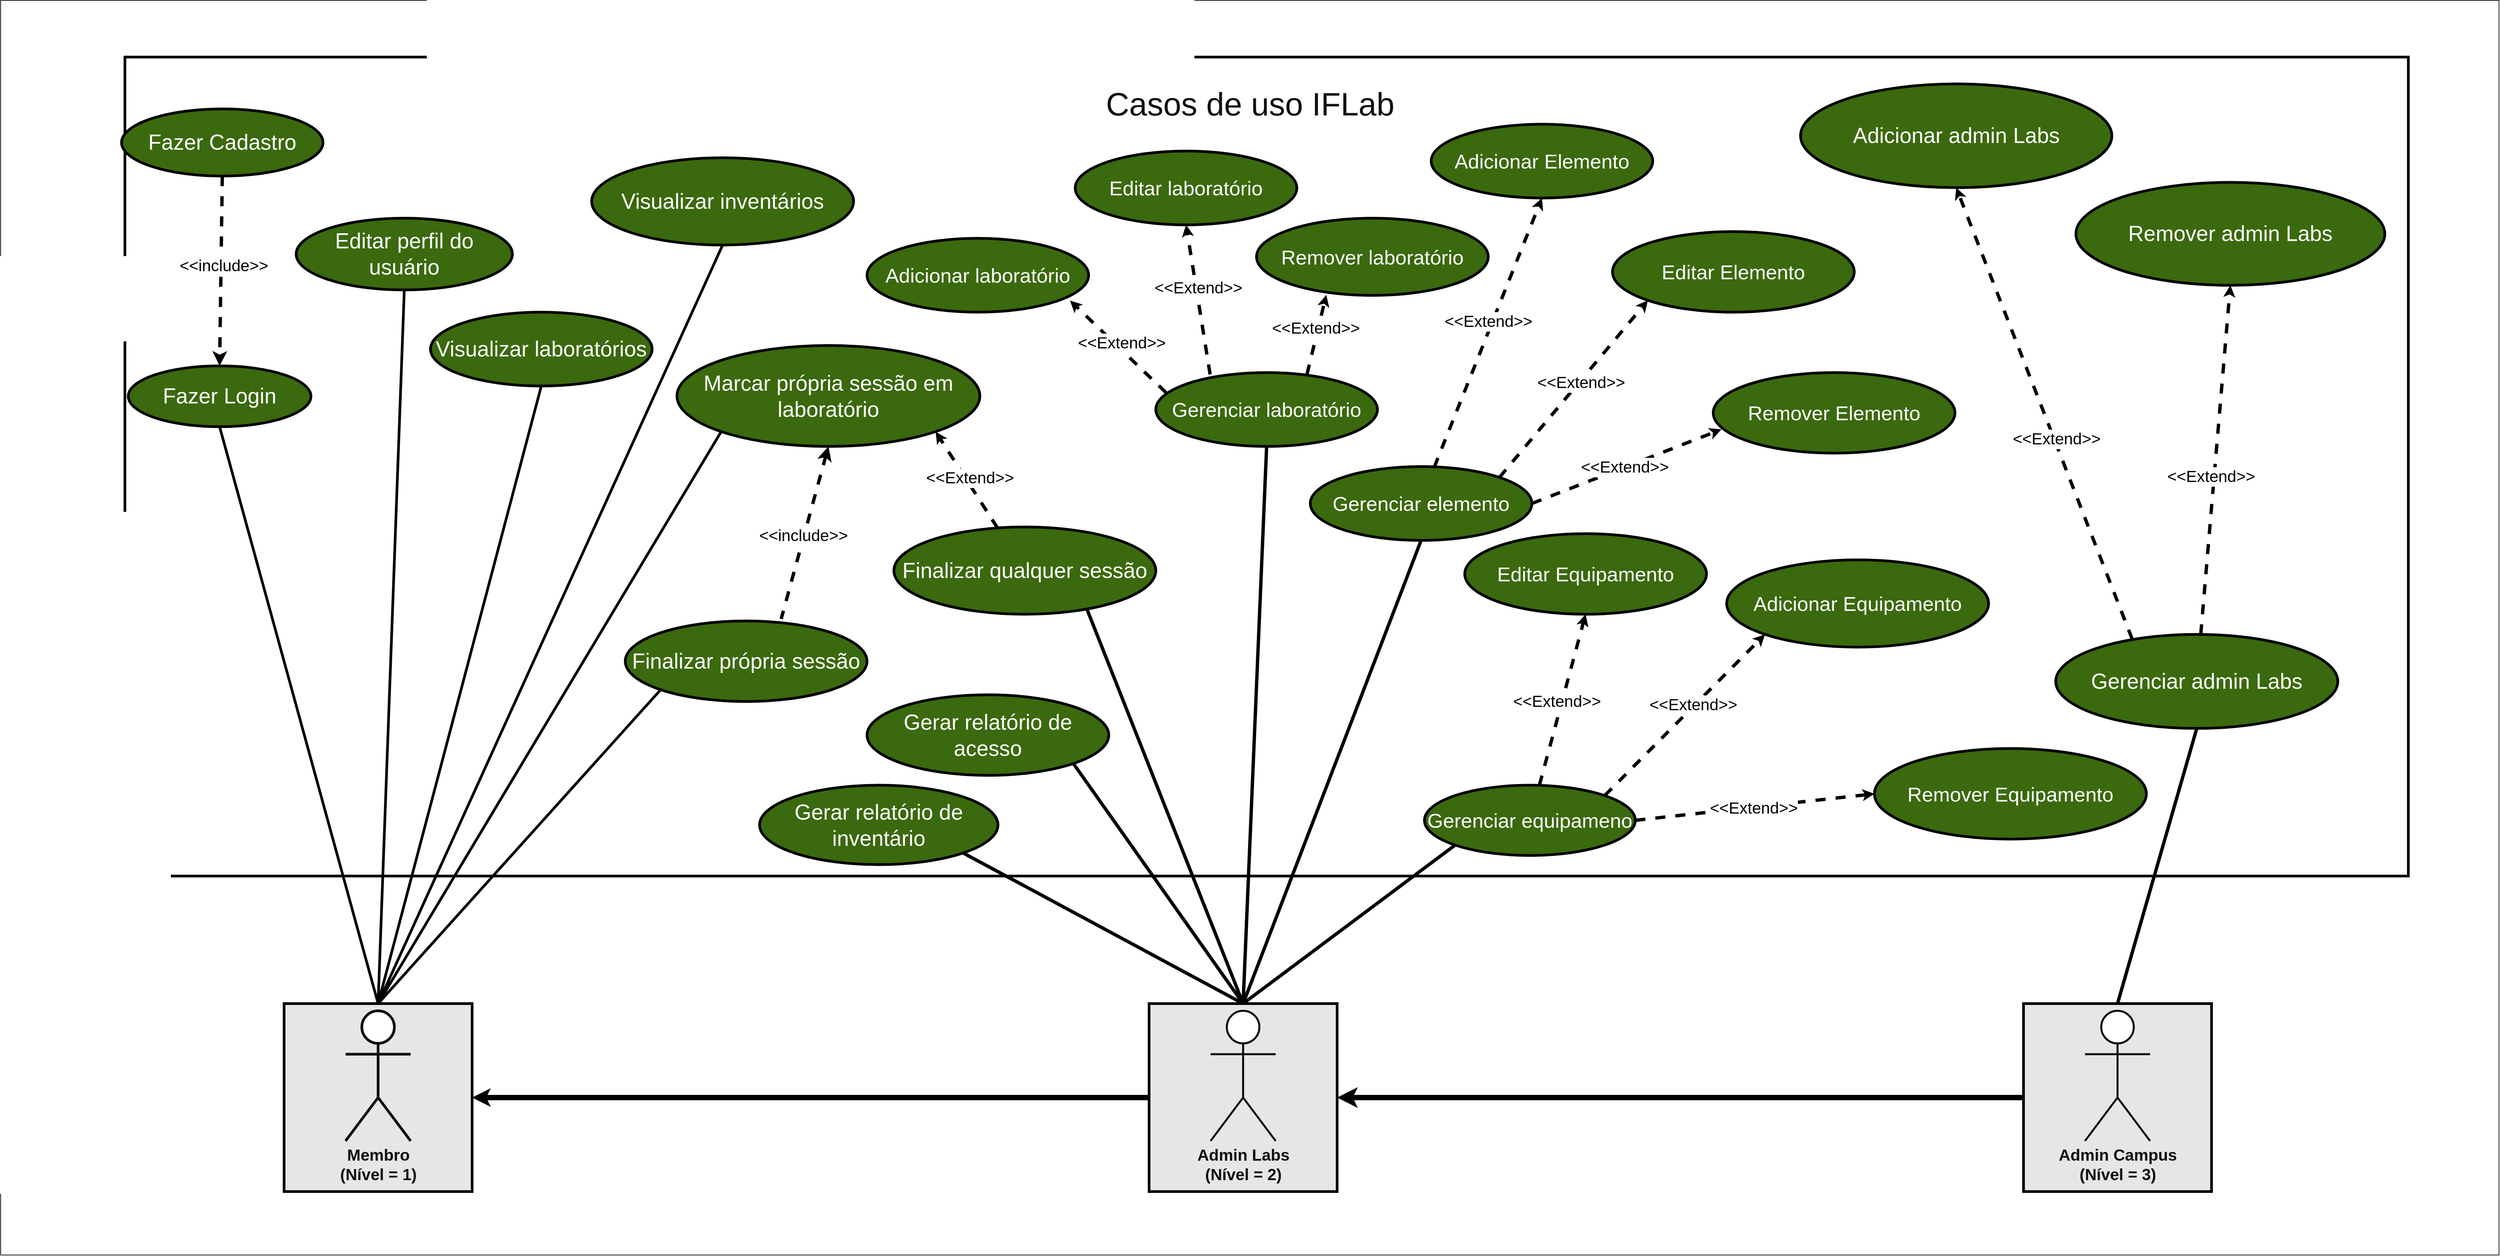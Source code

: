<mxfile>
    <diagram name="Página-1" id="k0K56xFF2GUSqC4ekMbd">
        <mxGraphModel dx="3575" dy="150" grid="1" gridSize="10" guides="1" tooltips="1" connect="1" arrows="1" fold="1" page="1" pageScale="1" pageWidth="827" pageHeight="1169" math="0" shadow="0">
            <root>
                <mxCell id="0"/>
                <mxCell id="1" parent="0"/>
                <mxCell id="160" value="" style="rounded=0;whiteSpace=wrap;html=1;fontSize=24;container=0;" parent="1" vertex="1">
                    <mxGeometry x="-3300" y="335.5" width="3720" height="1869" as="geometry"/>
                </mxCell>
                <mxCell id="iV3qStHiX3I9z14rUc0y-1" value="" style="whiteSpace=wrap;html=1;rounded=0;container=0;strokeWidth=4;fillColor=default;" parent="1" vertex="1">
                    <mxGeometry x="-3115" y="420" width="3400" height="1220" as="geometry"/>
                </mxCell>
                <mxCell id="3" value="&lt;font style=&quot;font-size: 48px;&quot;&gt;Casos de uso IFLab&lt;/font&gt;" style="text;html=1;align=center;verticalAlign=middle;resizable=0;points=[];autosize=1;strokeColor=none;fillColor=none;fontSize=64;container=0;fontColor=#0F0F0F;fontStyle=0" parent="1" vertex="1">
                    <mxGeometry x="-1665" y="440" width="450" height="90" as="geometry"/>
                </mxCell>
                <mxCell id="43" value="&lt;div style=&quot;font-size: 32px;&quot;&gt;Fazer Login&lt;/div&gt;" style="ellipse;whiteSpace=wrap;html=1;aspect=fixed;fontSize=32;movable=1;resizable=1;rotatable=1;deletable=1;editable=1;connectable=1;container=0;fillColor=#3B690E;fontColor=#ffffff;strokeColor=#000000;strokeWidth=4;" parent="1" vertex="1">
                    <mxGeometry x="-3110" y="880" width="272" height="90.67" as="geometry"/>
                </mxCell>
                <mxCell id="44" value="Editar perfil do usuário" style="ellipse;whiteSpace=wrap;html=1;aspect=fixed;fontSize=32;movable=1;resizable=1;rotatable=1;deletable=1;editable=1;connectable=1;container=0;fillColor=#3B690E;fontColor=#ffffff;strokeColor=#000000;strokeWidth=4;" parent="1" vertex="1">
                    <mxGeometry x="-2860" y="660" width="322" height="106.93" as="geometry"/>
                </mxCell>
                <mxCell id="45" value="Visualizar laboratórios" style="ellipse;whiteSpace=wrap;html=1;aspect=fixed;fontSize=32;movable=1;resizable=1;rotatable=1;deletable=1;editable=1;connectable=1;container=0;fillColor=#3B690E;fontColor=#ffffff;strokeColor=#000000;strokeWidth=4;" parent="1" vertex="1">
                    <mxGeometry x="-2660" y="800" width="330" height="110" as="geometry"/>
                </mxCell>
                <mxCell id="46" value="Visualizar inventários" style="ellipse;whiteSpace=wrap;html=1;aspect=fixed;fontSize=32;movable=1;resizable=1;rotatable=1;deletable=1;editable=1;connectable=1;container=0;fillColor=#3B690E;fontColor=#ffffff;strokeColor=#000000;strokeWidth=4;" parent="1" vertex="1">
                    <mxGeometry x="-2420" y="570" width="390" height="130" as="geometry"/>
                </mxCell>
                <mxCell id="47" value="Marcar própria sessão em laboratório" style="ellipse;whiteSpace=wrap;html=1;aspect=fixed;fontSize=32;movable=1;resizable=1;rotatable=1;deletable=1;editable=1;connectable=1;container=0;fillColor=#3B690E;fontColor=#ffffff;strokeColor=#000000;strokeWidth=4;" parent="1" vertex="1">
                    <mxGeometry x="-2293" y="849.66" width="451.02" height="150.34" as="geometry"/>
                </mxCell>
                <mxCell id="52" style="html=1;entryX=0.5;entryY=1;entryDx=0;entryDy=0;strokeWidth=4;fontSize=24;endArrow=none;endFill=0;startSize=6;endSize=2;elbow=vertical;exitX=0.5;exitY=0;exitDx=0;exitDy=0;movable=1;resizable=1;rotatable=1;deletable=1;editable=1;connectable=1;" parent="1" source="18" target="43" edge="1">
                    <mxGeometry relative="1" as="geometry"/>
                </mxCell>
                <mxCell id="53" style="edgeStyle=none;html=1;entryX=0.5;entryY=1;entryDx=0;entryDy=0;strokeWidth=4;fontSize=24;endArrow=none;endFill=0;startSize=6;endSize=2;elbow=vertical;exitX=0.5;exitY=0;exitDx=0;exitDy=0;movable=1;resizable=1;rotatable=1;deletable=1;editable=1;connectable=1;" parent="1" source="18" target="44" edge="1">
                    <mxGeometry relative="1" as="geometry"/>
                </mxCell>
                <mxCell id="54" style="edgeStyle=none;html=1;entryX=0.5;entryY=1;entryDx=0;entryDy=0;strokeWidth=4;fontSize=24;endArrow=none;endFill=0;startSize=6;endSize=2;elbow=vertical;exitX=0.5;exitY=0;exitDx=0;exitDy=0;movable=1;resizable=1;rotatable=1;deletable=1;editable=1;connectable=1;" parent="1" source="18" target="45" edge="1">
                    <mxGeometry relative="1" as="geometry"/>
                </mxCell>
                <mxCell id="55" style="edgeStyle=none;html=1;strokeWidth=4;fontSize=24;endArrow=none;endFill=0;startSize=6;endSize=2;elbow=vertical;exitX=0.5;exitY=0;exitDx=0;exitDy=0;entryX=0.5;entryY=1;entryDx=0;entryDy=0;movable=1;resizable=1;rotatable=1;deletable=1;editable=1;connectable=1;" parent="1" source="18" target="46" edge="1">
                    <mxGeometry relative="1" as="geometry"/>
                </mxCell>
                <mxCell id="56" style="edgeStyle=none;html=1;entryX=0;entryY=1;entryDx=0;entryDy=0;strokeWidth=4;fontSize=24;endArrow=none;endFill=0;startSize=6;endSize=2;elbow=vertical;exitX=0.5;exitY=0;exitDx=0;exitDy=0;movable=1;resizable=1;rotatable=1;deletable=1;editable=1;connectable=1;" parent="1" source="18" target="47" edge="1">
                    <mxGeometry relative="1" as="geometry"/>
                </mxCell>
                <mxCell id="58" value="&amp;lt;&amp;lt;include&amp;gt;&amp;gt;" style="html=1;verticalAlign=bottom;labelBackgroundColor=default;endArrow=classic;endFill=1;dashed=1;rounded=0;exitX=0.5;exitY=1;exitDx=0;exitDy=0;entryX=0.5;entryY=0;entryDx=0;entryDy=0;strokeWidth=5;fontSize=24;movable=1;resizable=1;rotatable=1;deletable=1;editable=1;connectable=1;startArrow=none;startFill=0;" parent="1" source="59" target="43" edge="1">
                    <mxGeometry x="0.064" y="4" width="160" relative="1" as="geometry">
                        <mxPoint x="-2584.38" y="776.994" as="sourcePoint"/>
                        <mxPoint x="-2658" y="835.0" as="targetPoint"/>
                        <mxPoint as="offset"/>
                    </mxGeometry>
                </mxCell>
                <mxCell id="59" value="&lt;div style=&quot;font-size: 32px;&quot;&gt;Fazer Cadastro&lt;/div&gt;" style="ellipse;whiteSpace=wrap;html=1;aspect=fixed;fontSize=32;movable=1;resizable=1;rotatable=1;deletable=1;editable=1;connectable=1;container=0;fillColor=#3B690E;fontColor=#ffffff;strokeColor=#000000;strokeWidth=4;" parent="1" vertex="1">
                    <mxGeometry x="-3120" y="497.26" width="300" height="100" as="geometry"/>
                </mxCell>
                <mxCell id="61" value="&amp;lt;&amp;lt;include&amp;gt;&amp;gt;" style="html=1;verticalAlign=bottom;labelBackgroundColor=default;endArrow=none;endFill=0;dashed=1;rounded=0;strokeWidth=5;fontSize=24;exitX=0.5;exitY=1;exitDx=0;exitDy=0;movable=1;resizable=1;rotatable=1;deletable=1;editable=1;connectable=1;startArrow=classic;startFill=1;entryX=0.645;entryY=-0.025;entryDx=0;entryDy=0;entryPerimeter=0;" parent="1" source="47" target="62" edge="1">
                    <mxGeometry x="0.162" y="3" width="160" relative="1" as="geometry">
                        <mxPoint x="-2368" y="1400" as="sourcePoint"/>
                        <mxPoint x="-2911" y="785" as="targetPoint"/>
                        <mxPoint as="offset"/>
                    </mxGeometry>
                </mxCell>
                <mxCell id="62" value="Finalizar própria sessão" style="ellipse;whiteSpace=wrap;html=1;aspect=fixed;fontSize=32;movable=1;resizable=1;rotatable=1;deletable=1;editable=1;connectable=1;container=0;fillColor=#3B690E;fontColor=#ffffff;strokeColor=#000000;strokeWidth=4;" parent="1" vertex="1">
                    <mxGeometry x="-2370" y="1260" width="360" height="120" as="geometry"/>
                </mxCell>
                <mxCell id="70" value="Finalizar qualquer sessão" style="ellipse;whiteSpace=wrap;html=1;aspect=fixed;fontSize=32;movable=1;resizable=1;rotatable=1;deletable=1;editable=1;connectable=1;container=0;fillColor=#3B690E;fontColor=#ffffff;strokeColor=#000000;strokeWidth=4;" parent="1" vertex="1">
                    <mxGeometry x="-1970" y="1120" width="390" height="130" as="geometry"/>
                </mxCell>
                <mxCell id="71" style="html=1;entryX=0.737;entryY=0.941;entryDx=0;entryDy=0;labelBackgroundColor=default;strokeWidth=5;fontSize=25;endArrow=none;endFill=0;startSize=6;endSize=2;elbow=vertical;exitX=0.5;exitY=0;exitDx=0;exitDy=0;movable=1;resizable=1;rotatable=1;deletable=1;editable=1;connectable=1;entryPerimeter=0;" parent="1" source="15" target="70" edge="1">
                    <mxGeometry relative="1" as="geometry"/>
                </mxCell>
                <mxCell id="73" value="&amp;lt;&amp;lt;Extend&amp;gt;&amp;gt;" style="html=1;verticalAlign=bottom;labelBackgroundColor=default;endArrow=classic;endFill=1;dashed=1;strokeWidth=5;fontSize=24;startSize=6;endSize=2;elbow=vertical;entryX=1;entryY=1;entryDx=0;entryDy=0;movable=1;resizable=1;rotatable=1;deletable=1;editable=1;connectable=1;startArrow=none;startFill=0;" parent="1" source="70" target="47" edge="1">
                    <mxGeometry x="-0.172" y="4" width="160" relative="1" as="geometry">
                        <mxPoint x="-2308" y="1450" as="sourcePoint"/>
                        <mxPoint x="-2038" y="1130" as="targetPoint"/>
                        <mxPoint as="offset"/>
                    </mxGeometry>
                </mxCell>
                <mxCell id="78" value="Gerar relatório de acesso" style="ellipse;whiteSpace=wrap;html=1;aspect=fixed;fontSize=32;movable=1;resizable=1;rotatable=1;deletable=1;editable=1;connectable=1;container=0;fillColor=#3B690E;fontColor=#ffffff;strokeColor=#000000;strokeWidth=4;" parent="1" vertex="1">
                    <mxGeometry x="-2010" y="1370" width="360" height="120" as="geometry"/>
                </mxCell>
                <mxCell id="79" value="Gerar relatório de inventário" style="ellipse;whiteSpace=wrap;html=1;aspect=fixed;fontSize=32;movable=1;resizable=1;rotatable=1;deletable=1;editable=1;connectable=1;container=0;fillColor=#3B690E;fontColor=#ffffff;strokeColor=#000000;strokeWidth=4;" parent="1" vertex="1">
                    <mxGeometry x="-2170" y="1504.67" width="355" height="118.33" as="geometry"/>
                </mxCell>
                <mxCell id="80" value="Adicionar laboratório" style="ellipse;whiteSpace=wrap;html=1;aspect=fixed;fontSize=30;movable=1;resizable=1;rotatable=1;deletable=1;editable=1;connectable=1;container=0;fillColor=#3B690E;fontColor=#ffffff;strokeColor=#000000;strokeWidth=4;" parent="1" vertex="1">
                    <mxGeometry x="-2010" y="690" width="330" height="110" as="geometry"/>
                </mxCell>
                <mxCell id="81" value="Remover laboratório" style="ellipse;whiteSpace=wrap;html=1;aspect=fixed;fontSize=30;movable=1;resizable=1;rotatable=1;deletable=1;editable=1;connectable=1;container=0;fillColor=#3B690E;fontColor=#ffffff;strokeColor=#000000;strokeWidth=4;" parent="1" vertex="1">
                    <mxGeometry x="-1430" y="660" width="345" height="115" as="geometry"/>
                </mxCell>
                <mxCell id="82" value="Editar laboratório" style="ellipse;whiteSpace=wrap;html=1;aspect=fixed;fontSize=30;movable=1;resizable=1;rotatable=1;deletable=1;editable=1;connectable=1;container=0;fillColor=#3B690E;fontColor=#ffffff;strokeColor=#000000;strokeWidth=4;" parent="1" vertex="1">
                    <mxGeometry x="-1700" y="560" width="330" height="110" as="geometry"/>
                </mxCell>
                <mxCell id="83" value="Adicionar Elemento" style="ellipse;whiteSpace=wrap;html=1;aspect=fixed;fontSize=30;movable=1;resizable=1;rotatable=1;deletable=1;editable=1;connectable=1;container=0;fillColor=#3B690E;fontColor=#ffffff;strokeColor=#000000;strokeWidth=4;" parent="1" vertex="1">
                    <mxGeometry x="-1170" y="520" width="330" height="110" as="geometry"/>
                </mxCell>
                <mxCell id="84" value="Remover Elemento" style="ellipse;whiteSpace=wrap;html=1;aspect=fixed;fontSize=30;movable=1;resizable=1;rotatable=1;deletable=1;editable=1;connectable=1;container=0;fillColor=#3B690E;fontColor=#ffffff;strokeColor=#000000;strokeWidth=4;" parent="1" vertex="1">
                    <mxGeometry x="-750" y="890" width="360" height="120" as="geometry"/>
                </mxCell>
                <mxCell id="85" value="Editar Elemento" style="ellipse;whiteSpace=wrap;html=1;aspect=fixed;fontSize=30;movable=1;resizable=1;rotatable=1;deletable=1;editable=1;connectable=1;container=0;fillColor=#3B690E;fontColor=#ffffff;strokeColor=#000000;strokeWidth=4;" parent="1" vertex="1">
                    <mxGeometry x="-900" y="680" width="360" height="120" as="geometry"/>
                </mxCell>
                <mxCell id="86" value="Adicionar Equipamento" style="ellipse;whiteSpace=wrap;html=1;aspect=fixed;fontSize=30;movable=1;resizable=1;rotatable=1;deletable=1;editable=1;connectable=1;container=0;fillColor=#3B690E;fontColor=#ffffff;strokeColor=#000000;strokeWidth=4;" parent="1" vertex="1">
                    <mxGeometry x="-730" y="1169" width="390" height="130" as="geometry"/>
                </mxCell>
                <mxCell id="87" value="Remover Equipamento" style="ellipse;whiteSpace=wrap;html=1;aspect=fixed;fontSize=30;movable=1;resizable=1;rotatable=1;deletable=1;editable=1;connectable=1;container=0;fillColor=#3B690E;fontColor=#ffffff;strokeColor=#000000;strokeWidth=4;" parent="1" vertex="1">
                    <mxGeometry x="-510" y="1450" width="405" height="135" as="geometry"/>
                </mxCell>
                <mxCell id="88" value="Editar Equipamento" style="ellipse;whiteSpace=wrap;html=1;aspect=fixed;fontSize=30;movable=1;resizable=1;rotatable=1;deletable=1;editable=1;connectable=1;container=0;fillColor=#3B690E;fontColor=#ffffff;strokeColor=#000000;strokeWidth=4;" parent="1" vertex="1">
                    <mxGeometry x="-1120" y="1130" width="360" height="120" as="geometry"/>
                </mxCell>
                <mxCell id="96" style="edgeStyle=none;html=1;entryX=1;entryY=1;entryDx=0;entryDy=0;labelBackgroundColor=default;strokeWidth=5;fontSize=20;endArrow=none;endFill=0;startSize=6;endSize=2;elbow=vertical;exitX=0.5;exitY=0;exitDx=0;exitDy=0;movable=1;resizable=1;rotatable=1;deletable=1;editable=1;connectable=1;" parent="1" source="15" target="79" edge="1">
                    <mxGeometry relative="1" as="geometry">
                        <mxPoint x="-2058" y="1640" as="sourcePoint"/>
                    </mxGeometry>
                </mxCell>
                <mxCell id="97" style="edgeStyle=none;html=1;entryX=1;entryY=1;entryDx=0;entryDy=0;labelBackgroundColor=default;strokeWidth=5;fontSize=20;endArrow=none;endFill=0;startSize=6;endSize=2;elbow=vertical;exitX=0.5;exitY=0;exitDx=0;exitDy=0;movable=1;resizable=1;rotatable=1;deletable=1;editable=1;connectable=1;" parent="1" source="15" target="78" edge="1">
                    <mxGeometry relative="1" as="geometry"/>
                </mxCell>
                <mxCell id="113" value="Gerenciar admin Labs" style="ellipse;whiteSpace=wrap;html=1;aspect=fixed;fontSize=32;movable=1;resizable=1;rotatable=1;deletable=1;editable=1;connectable=1;container=0;fillColor=#3B690E;fontColor=#ffffff;strokeColor=#000000;strokeWidth=4;" parent="1" vertex="1">
                    <mxGeometry x="-240" y="1280" width="420" height="140" as="geometry"/>
                </mxCell>
                <mxCell id="115" style="edgeStyle=none;html=1;entryX=0.5;entryY=1;entryDx=0;entryDy=0;labelBackgroundColor=default;strokeWidth=5;fontSize=20;endArrow=none;endFill=0;startSize=6;endSize=2;elbow=vertical;exitX=0.5;exitY=0;exitDx=0;exitDy=0;movable=1;resizable=1;rotatable=1;deletable=1;editable=1;connectable=1;" parent="1" source="8" target="113" edge="1">
                    <mxGeometry relative="1" as="geometry"/>
                </mxCell>
                <mxCell id="128" value="Gerenciar laboratório" style="ellipse;whiteSpace=wrap;html=1;aspect=fixed;fontSize=30;movable=1;resizable=1;rotatable=1;deletable=1;editable=1;connectable=1;container=0;fillColor=#3B690E;fontColor=#ffffff;strokeColor=#000000;strokeWidth=4;" parent="1" vertex="1">
                    <mxGeometry x="-1580" y="890" width="330" height="110" as="geometry"/>
                </mxCell>
                <mxCell id="129" value="&amp;lt;&amp;lt;Extend&amp;gt;&amp;gt;" style="html=1;verticalAlign=bottom;labelBackgroundColor=default;endArrow=classic;endFill=1;dashed=1;strokeWidth=5;fontSize=24;startSize=6;endSize=2;elbow=vertical;exitX=0.046;exitY=0.271;exitDx=0;exitDy=0;entryX=0.916;entryY=0.843;entryDx=0;entryDy=0;movable=1;resizable=1;rotatable=1;deletable=1;editable=1;connectable=1;startArrow=none;startFill=0;exitPerimeter=0;entryPerimeter=0;" parent="1" source="128" target="80" edge="1">
                    <mxGeometry x="-0.12" y="5" width="160" relative="1" as="geometry">
                        <mxPoint x="-1378" y="970" as="sourcePoint"/>
                        <mxPoint x="-1218" y="970" as="targetPoint"/>
                        <mxPoint as="offset"/>
                    </mxGeometry>
                </mxCell>
                <mxCell id="130" value="&amp;lt;&amp;lt;Extend&amp;gt;&amp;gt;" style="html=1;verticalAlign=bottom;labelBackgroundColor=default;endArrow=classic;endFill=1;dashed=1;strokeWidth=5;fontSize=24;startSize=6;endSize=2;elbow=vertical;entryX=0.301;entryY=0.993;entryDx=0;entryDy=0;movable=1;resizable=1;rotatable=1;deletable=1;editable=1;connectable=1;entryPerimeter=0;exitX=0.682;exitY=0.025;exitDx=0;exitDy=0;exitPerimeter=0;" parent="1" source="128" target="81" edge="1">
                    <mxGeometry x="-0.14" y="-1" width="160" relative="1" as="geometry">
                        <mxPoint x="-1648" y="800" as="sourcePoint"/>
                        <mxPoint x="-1572.853" y="901.716" as="targetPoint"/>
                        <mxPoint y="-1" as="offset"/>
                    </mxGeometry>
                </mxCell>
                <mxCell id="131" value="&amp;lt;&amp;lt;Extend&amp;gt;&amp;gt;" style="html=1;verticalAlign=bottom;labelBackgroundColor=default;endArrow=classic;endFill=1;dashed=1;strokeWidth=5;fontSize=24;startSize=6;endSize=2;elbow=vertical;exitX=0.245;exitY=0.025;exitDx=0;exitDy=0;entryX=0.5;entryY=1;entryDx=0;entryDy=0;movable=1;resizable=1;rotatable=1;deletable=1;editable=1;connectable=1;exitPerimeter=0;" parent="1" source="128" target="82" edge="1">
                    <mxGeometry width="160" relative="1" as="geometry">
                        <mxPoint x="-1278" y="810" as="sourcePoint"/>
                        <mxPoint x="-1403.147" y="901.716" as="targetPoint"/>
                    </mxGeometry>
                </mxCell>
                <mxCell id="132" style="edgeStyle=none;html=1;exitX=0.5;exitY=0;exitDx=0;exitDy=0;entryX=0.5;entryY=1;entryDx=0;entryDy=0;labelBackgroundColor=default;strokeWidth=5;fontSize=20;endArrow=none;endFill=0;startSize=6;endSize=2;elbow=vertical;movable=1;resizable=1;rotatable=1;deletable=1;editable=1;connectable=1;" parent="1" source="15" target="128" edge="1">
                    <mxGeometry relative="1" as="geometry"/>
                </mxCell>
                <mxCell id="133" value="Gerenciar elemento" style="ellipse;whiteSpace=wrap;html=1;aspect=fixed;fontSize=30;movable=1;resizable=1;rotatable=1;deletable=1;editable=1;connectable=1;container=0;fillColor=#3B690E;fontColor=#ffffff;strokeColor=#000000;strokeWidth=4;" parent="1" vertex="1">
                    <mxGeometry x="-1350" y="1030" width="330" height="110" as="geometry"/>
                </mxCell>
                <mxCell id="135" value="&amp;lt;&amp;lt;Extend&amp;gt;&amp;gt;" style="html=1;verticalAlign=bottom;labelBackgroundColor=default;endArrow=classic;endFill=1;dashed=1;strokeWidth=5;fontSize=24;startSize=6;endSize=2;elbow=vertical;exitX=1;exitY=0.5;exitDx=0;exitDy=0;entryX=0.034;entryY=0.705;entryDx=0;entryDy=0;movable=1;resizable=1;rotatable=1;deletable=1;editable=1;connectable=1;startArrow=none;startFill=0;entryPerimeter=0;" parent="1" source="133" target="84" edge="1">
                    <mxGeometry x="-0.062" y="-16" width="160" relative="1" as="geometry">
                        <mxPoint x="-1318" y="800" as="sourcePoint"/>
                        <mxPoint x="-1403.147" y="901.716" as="targetPoint"/>
                        <mxPoint as="offset"/>
                    </mxGeometry>
                </mxCell>
                <mxCell id="136" value="&amp;lt;&amp;lt;Extend&amp;gt;&amp;gt;" style="html=1;verticalAlign=bottom;labelBackgroundColor=default;endArrow=classic;endFill=1;dashed=1;strokeWidth=5;fontSize=24;startSize=6;endSize=2;elbow=vertical;exitX=1;exitY=0;exitDx=0;exitDy=0;movable=1;resizable=1;rotatable=1;deletable=1;editable=1;connectable=1;startArrow=none;startFill=0;entryX=0;entryY=1;entryDx=0;entryDy=0;" parent="1" source="133" target="85" edge="1">
                    <mxGeometry x="0.005" y="-13" width="160" relative="1" as="geometry">
                        <mxPoint x="-812.853" y="928.284" as="sourcePoint"/>
                        <mxPoint x="-1038" y="970" as="targetPoint"/>
                        <mxPoint as="offset"/>
                    </mxGeometry>
                </mxCell>
                <mxCell id="137" value="&amp;lt;&amp;lt;Extend&amp;gt;&amp;gt;" style="html=1;verticalAlign=bottom;labelBackgroundColor=default;endArrow=classic;endFill=1;dashed=1;strokeWidth=5;fontSize=24;startSize=6;endSize=2;elbow=vertical;movable=1;resizable=1;rotatable=1;deletable=1;editable=1;connectable=1;startArrow=none;startFill=0;entryX=0.5;entryY=1;entryDx=0;entryDy=0;exitX=0.559;exitY=0.011;exitDx=0;exitDy=0;exitPerimeter=0;" parent="1" source="133" target="83" edge="1">
                    <mxGeometry width="160" relative="1" as="geometry">
                        <mxPoint x="-1020" y="960" as="sourcePoint"/>
                        <mxPoint x="-1168" y="980" as="targetPoint"/>
                    </mxGeometry>
                </mxCell>
                <mxCell id="138" value="Gerenciar equipameno" style="ellipse;whiteSpace=wrap;html=1;aspect=fixed;fontSize=30;movable=1;resizable=1;rotatable=1;deletable=1;editable=1;connectable=1;container=0;fillColor=#3B690E;fontColor=#ffffff;strokeColor=#000000;strokeWidth=4;" parent="1" vertex="1">
                    <mxGeometry x="-1180" y="1504.67" width="314" height="104.67" as="geometry"/>
                </mxCell>
                <mxCell id="139" value="&amp;lt;&amp;lt;Extend&amp;gt;&amp;gt;" style="html=1;verticalAlign=bottom;labelBackgroundColor=default;endArrow=classic;endFill=1;dashed=1;strokeWidth=5;fontSize=24;startSize=6;endSize=2;elbow=vertical;entryX=0.5;entryY=1;entryDx=0;entryDy=0;movable=1;resizable=1;rotatable=1;deletable=1;editable=1;connectable=1;startArrow=none;startFill=0;" parent="1" source="138" target="88" edge="1">
                    <mxGeometry x="-0.162" y="3" width="160" relative="1" as="geometry">
                        <mxPoint x="-898" y="890" as="sourcePoint"/>
                        <mxPoint x="-1038" y="925" as="targetPoint"/>
                        <mxPoint as="offset"/>
                    </mxGeometry>
                </mxCell>
                <mxCell id="140" value="&amp;lt;&amp;lt;Extend&amp;gt;&amp;gt;" style="html=1;verticalAlign=bottom;labelBackgroundColor=default;endArrow=classic;endFill=1;dashed=1;strokeWidth=5;fontSize=24;startSize=6;endSize=2;elbow=vertical;exitX=1;exitY=0;exitDx=0;exitDy=0;movable=1;resizable=1;rotatable=1;deletable=1;editable=1;connectable=1;startArrow=none;startFill=0;entryX=0;entryY=1;entryDx=0;entryDy=0;" parent="1" source="138" target="86" edge="1">
                    <mxGeometry x="0.043" y="-10" width="160" relative="1" as="geometry">
                        <mxPoint x="-898" y="1000" as="sourcePoint"/>
                        <mxPoint x="-990.053" y="1092.053" as="targetPoint"/>
                        <mxPoint as="offset"/>
                    </mxGeometry>
                </mxCell>
                <mxCell id="141" value="&amp;lt;&amp;lt;Extend&amp;gt;&amp;gt;" style="html=1;verticalAlign=bottom;labelBackgroundColor=default;endArrow=classic;endFill=1;dashed=1;strokeWidth=5;fontSize=24;startSize=6;endSize=2;elbow=vertical;entryX=0;entryY=0.5;entryDx=0;entryDy=0;movable=1;resizable=1;rotatable=1;deletable=1;editable=1;connectable=1;startArrow=none;startFill=0;exitX=1;exitY=0.5;exitDx=0;exitDy=0;" parent="1" source="138" target="87" edge="1">
                    <mxGeometry x="-0.022" y="-17" width="160" relative="1" as="geometry">
                        <mxPoint x="-810" y="1540" as="sourcePoint"/>
                        <mxPoint x="-908" y="1130" as="targetPoint"/>
                        <mxPoint y="1" as="offset"/>
                    </mxGeometry>
                </mxCell>
                <mxCell id="143" style="edgeStyle=none;html=1;exitX=0.5;exitY=0;exitDx=0;exitDy=0;entryX=0;entryY=1;entryDx=0;entryDy=0;labelBackgroundColor=default;strokeWidth=5;fontSize=20;endArrow=none;endFill=0;startSize=6;endSize=2;elbow=vertical;movable=1;resizable=1;rotatable=1;deletable=1;editable=1;connectable=1;" parent="1" source="15" target="138" edge="1">
                    <mxGeometry relative="1" as="geometry"/>
                </mxCell>
                <mxCell id="145" value="Adicionar admin Labs" style="ellipse;whiteSpace=wrap;html=1;aspect=fixed;fontSize=32;movable=1;resizable=1;rotatable=1;deletable=1;editable=1;connectable=1;container=0;fillColor=#3B690E;fontColor=#ffffff;strokeColor=#000000;strokeWidth=4;" parent="1" vertex="1">
                    <mxGeometry x="-620" y="460" width="463.54" height="154.51" as="geometry"/>
                </mxCell>
                <mxCell id="146" value="Remover admin Labs" style="ellipse;whiteSpace=wrap;html=1;aspect=fixed;fontSize=32;movable=1;resizable=1;rotatable=1;deletable=1;editable=1;connectable=1;container=0;fillColor=#3B690E;fontColor=#ffffff;strokeColor=#000000;strokeWidth=4;" parent="1" vertex="1">
                    <mxGeometry x="-210" y="606.67" width="460" height="153.33" as="geometry"/>
                </mxCell>
                <mxCell id="147" value="&amp;lt;&amp;lt;Extend&amp;gt;&amp;gt;" style="html=1;verticalAlign=bottom;labelBackgroundColor=default;endArrow=classic;endFill=1;dashed=1;strokeWidth=5;fontSize=24;startSize=6;endSize=2;elbow=vertical;entryX=0.5;entryY=1;entryDx=0;entryDy=0;movable=1;resizable=1;rotatable=1;deletable=1;editable=1;connectable=1;startArrow=none;startFill=0;" parent="1" source="113" target="146" edge="1">
                    <mxGeometry x="-0.162" y="3" width="160" relative="1" as="geometry">
                        <mxPoint x="-168.001" y="1061.295" as="sourcePoint"/>
                        <mxPoint x="-8.583" y="960.004" as="targetPoint"/>
                        <mxPoint as="offset"/>
                    </mxGeometry>
                </mxCell>
                <mxCell id="148" value="&amp;lt;&amp;lt;Extend&amp;gt;&amp;gt;" style="html=1;verticalAlign=bottom;labelBackgroundColor=default;endArrow=classic;endFill=1;dashed=1;strokeWidth=5;fontSize=24;startSize=6;endSize=2;elbow=vertical;entryX=0.5;entryY=1;entryDx=0;entryDy=0;exitX=0.271;exitY=0.05;exitDx=0;exitDy=0;movable=1;resizable=1;rotatable=1;deletable=1;editable=1;connectable=1;startArrow=none;startFill=0;exitPerimeter=0;" parent="1" source="113" target="145" edge="1">
                    <mxGeometry x="-0.162" y="3" width="160" relative="1" as="geometry">
                        <mxPoint x="-53.147" y="1211.716" as="sourcePoint"/>
                        <mxPoint x="17.147" y="1078.284" as="targetPoint"/>
                        <mxPoint as="offset"/>
                    </mxGeometry>
                </mxCell>
                <mxCell id="155" style="edgeStyle=none;html=1;entryX=0;entryY=1;entryDx=0;entryDy=0;fontSize=24;startArrow=none;startFill=0;endArrow=none;endFill=0;strokeWidth=4;exitX=0.5;exitY=0;exitDx=0;exitDy=0;" parent="1" source="18" target="62" edge="1">
                    <mxGeometry relative="1" as="geometry"/>
                </mxCell>
                <mxCell id="144" style="edgeStyle=none;html=1;exitX=0.5;exitY=1;exitDx=0;exitDy=0;entryX=0.5;entryY=0;entryDx=0;entryDy=0;labelBackgroundColor=default;strokeWidth=5;fontSize=20;endArrow=none;endFill=0;startSize=6;endSize=2;elbow=vertical;movable=1;resizable=1;rotatable=1;deletable=1;editable=1;connectable=1;" parent="1" source="133" target="15" edge="1">
                    <mxGeometry relative="1" as="geometry"/>
                </mxCell>
                <mxCell id="20" style="edgeStyle=none;html=1;entryX=1;entryY=0.5;entryDx=0;entryDy=0;fontSize=24;strokeWidth=8;endSize=5;movable=1;resizable=1;rotatable=1;deletable=1;editable=1;connectable=1;" parent="1" source="8" target="15" edge="1">
                    <mxGeometry relative="1" as="geometry"/>
                </mxCell>
                <mxCell id="21" style="edgeStyle=none;html=1;entryX=1;entryY=0.5;entryDx=0;entryDy=0;strokeWidth=8;fontSize=24;endSize=2;startSize=6;movable=1;resizable=1;rotatable=1;deletable=1;editable=1;connectable=1;" parent="1" source="15" target="18" edge="1">
                    <mxGeometry relative="1" as="geometry"/>
                </mxCell>
                <mxCell id="162" value="" style="group;strokeWidth=8;fontColor=#1A37F0;" parent="1" vertex="1" connectable="0">
                    <mxGeometry x="-288" y="1830" width="280" height="280" as="geometry"/>
                </mxCell>
                <mxCell id="8" value="" style="whiteSpace=wrap;html=1;aspect=fixed;shadow=0;glass=0;rounded=0;movable=1;resizable=1;rotatable=1;deletable=1;editable=1;connectable=1;container=0;strokeWidth=4;fillColor=#E6E6E6;" parent="162" vertex="1">
                    <mxGeometry width="280" height="280" as="geometry"/>
                </mxCell>
                <mxCell id="9" value="&lt;b&gt;Admin Campus&lt;br&gt;(Nível = 3)&lt;/b&gt;" style="shape=umlActor;verticalLabelPosition=bottom;verticalAlign=top;html=1;outlineConnect=0;aspect=fixed;fontSize=24;movable=1;resizable=1;rotatable=1;deletable=1;editable=1;connectable=1;container=0;strokeColor=#0F0F0F;fillColor=#FFFFFF;strokeWidth=3;fontColor=#0F0F0F;" parent="162" vertex="1">
                    <mxGeometry x="91.538" y="10.769" width="96.923" height="193.846" as="geometry"/>
                </mxCell>
                <mxCell id="163" value="" style="group;strokeWidth=4;fillColor=#E6E6E6;fontColor=#1A37F0;strokeColor=#000000;fontStyle=1" parent="1" vertex="1" connectable="0">
                    <mxGeometry x="-1590" y="1830" width="280" height="280" as="geometry"/>
                </mxCell>
                <mxCell id="15" value="" style="whiteSpace=wrap;html=1;aspect=fixed;shadow=0;glass=0;rounded=0;movable=1;resizable=1;rotatable=1;deletable=1;editable=1;connectable=1;container=0;strokeWidth=4;fillColor=#E6E6E6;" parent="163" vertex="1">
                    <mxGeometry width="280" height="280" as="geometry"/>
                </mxCell>
                <mxCell id="16" value="Admin Labs&lt;br&gt;(Nível = 2)" style="shape=umlActor;verticalLabelPosition=bottom;verticalAlign=top;html=1;outlineConnect=0;aspect=fixed;fontSize=24;movable=1;resizable=1;rotatable=1;deletable=1;editable=1;connectable=1;container=0;strokeColor=#0F0F0F;strokeWidth=3;fillColor=#FFFFFF;fontColor=#0F0F0F;fontStyle=1" parent="163" vertex="1">
                    <mxGeometry x="91.538" y="10.769" width="96.923" height="193.846" as="geometry"/>
                </mxCell>
                <mxCell id="164" value="" style="group;strokeWidth=4;fontColor=#1A37F0;" parent="1" vertex="1" connectable="0">
                    <mxGeometry x="-2878" y="1830" width="280" height="280" as="geometry"/>
                </mxCell>
                <mxCell id="18" value="" style="whiteSpace=wrap;html=1;aspect=fixed;shadow=0;glass=0;rounded=0;movable=1;resizable=1;rotatable=1;deletable=1;editable=1;connectable=1;container=0;strokeWidth=4;fillColor=#E6E6E6;" parent="164" vertex="1">
                    <mxGeometry width="280" height="280" as="geometry"/>
                </mxCell>
                <mxCell id="19" value="Membro&lt;br&gt;(Nível = 1)" style="shape=umlActor;verticalLabelPosition=bottom;verticalAlign=top;html=1;outlineConnect=0;aspect=fixed;fontSize=24;movable=1;resizable=1;rotatable=1;deletable=1;editable=1;connectable=1;container=0;strokeColor=#0F0F0F;strokeWidth=4;fillColor=#FFFFFF;fontColor=#0F0F0F;fontStyle=1" parent="164" vertex="1">
                    <mxGeometry x="91.538" y="10.769" width="96.923" height="193.846" as="geometry"/>
                </mxCell>
            </root>
        </mxGraphModel>
    </diagram>
</mxfile>